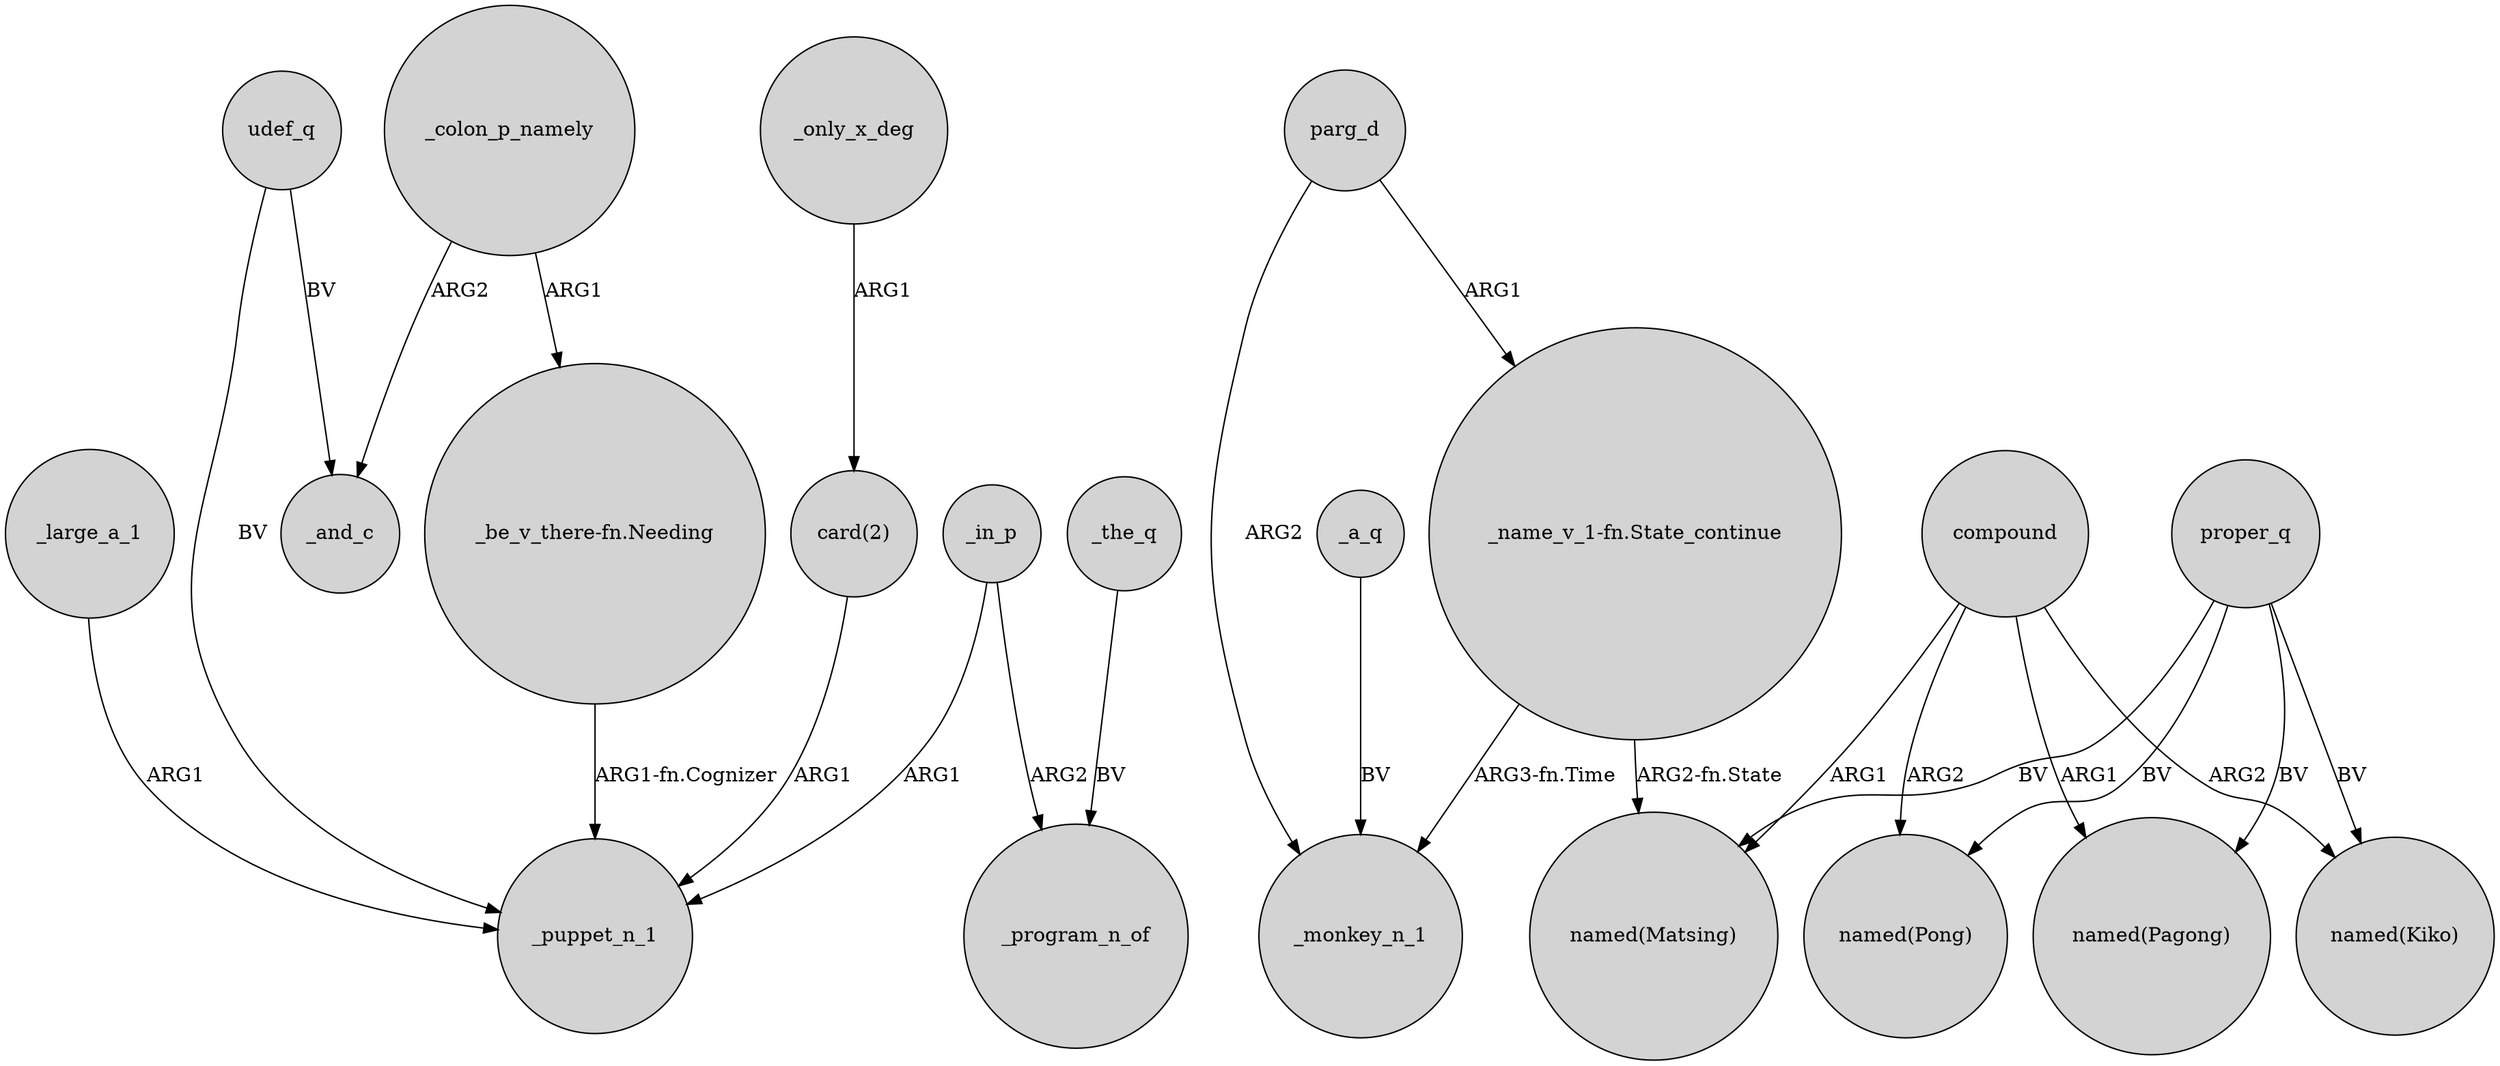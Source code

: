 digraph {
	node [shape=circle style=filled]
	"card(2)" -> _puppet_n_1 [label=ARG1]
	_only_x_deg -> "card(2)" [label=ARG1]
	"_name_v_1-fn.State_continue" -> _monkey_n_1 [label="ARG3-fn.Time"]
	compound -> "named(Matsing)" [label=ARG1]
	_a_q -> _monkey_n_1 [label=BV]
	udef_q -> _and_c [label=BV]
	_colon_p_namely -> _and_c [label=ARG2]
	_large_a_1 -> _puppet_n_1 [label=ARG1]
	proper_q -> "named(Pagong)" [label=BV]
	compound -> "named(Pong)" [label=ARG2]
	proper_q -> "named(Kiko)" [label=BV]
	udef_q -> _puppet_n_1 [label=BV]
	proper_q -> "named(Pong)" [label=BV]
	_colon_p_namely -> "_be_v_there-fn.Needing" [label=ARG1]
	_in_p -> _program_n_of [label=ARG2]
	_the_q -> _program_n_of [label=BV]
	parg_d -> "_name_v_1-fn.State_continue" [label=ARG1]
	parg_d -> _monkey_n_1 [label=ARG2]
	"_name_v_1-fn.State_continue" -> "named(Matsing)" [label="ARG2-fn.State"]
	"_be_v_there-fn.Needing" -> _puppet_n_1 [label="ARG1-fn.Cognizer"]
	compound -> "named(Pagong)" [label=ARG1]
	compound -> "named(Kiko)" [label=ARG2]
	proper_q -> "named(Matsing)" [label=BV]
	_in_p -> _puppet_n_1 [label=ARG1]
}
